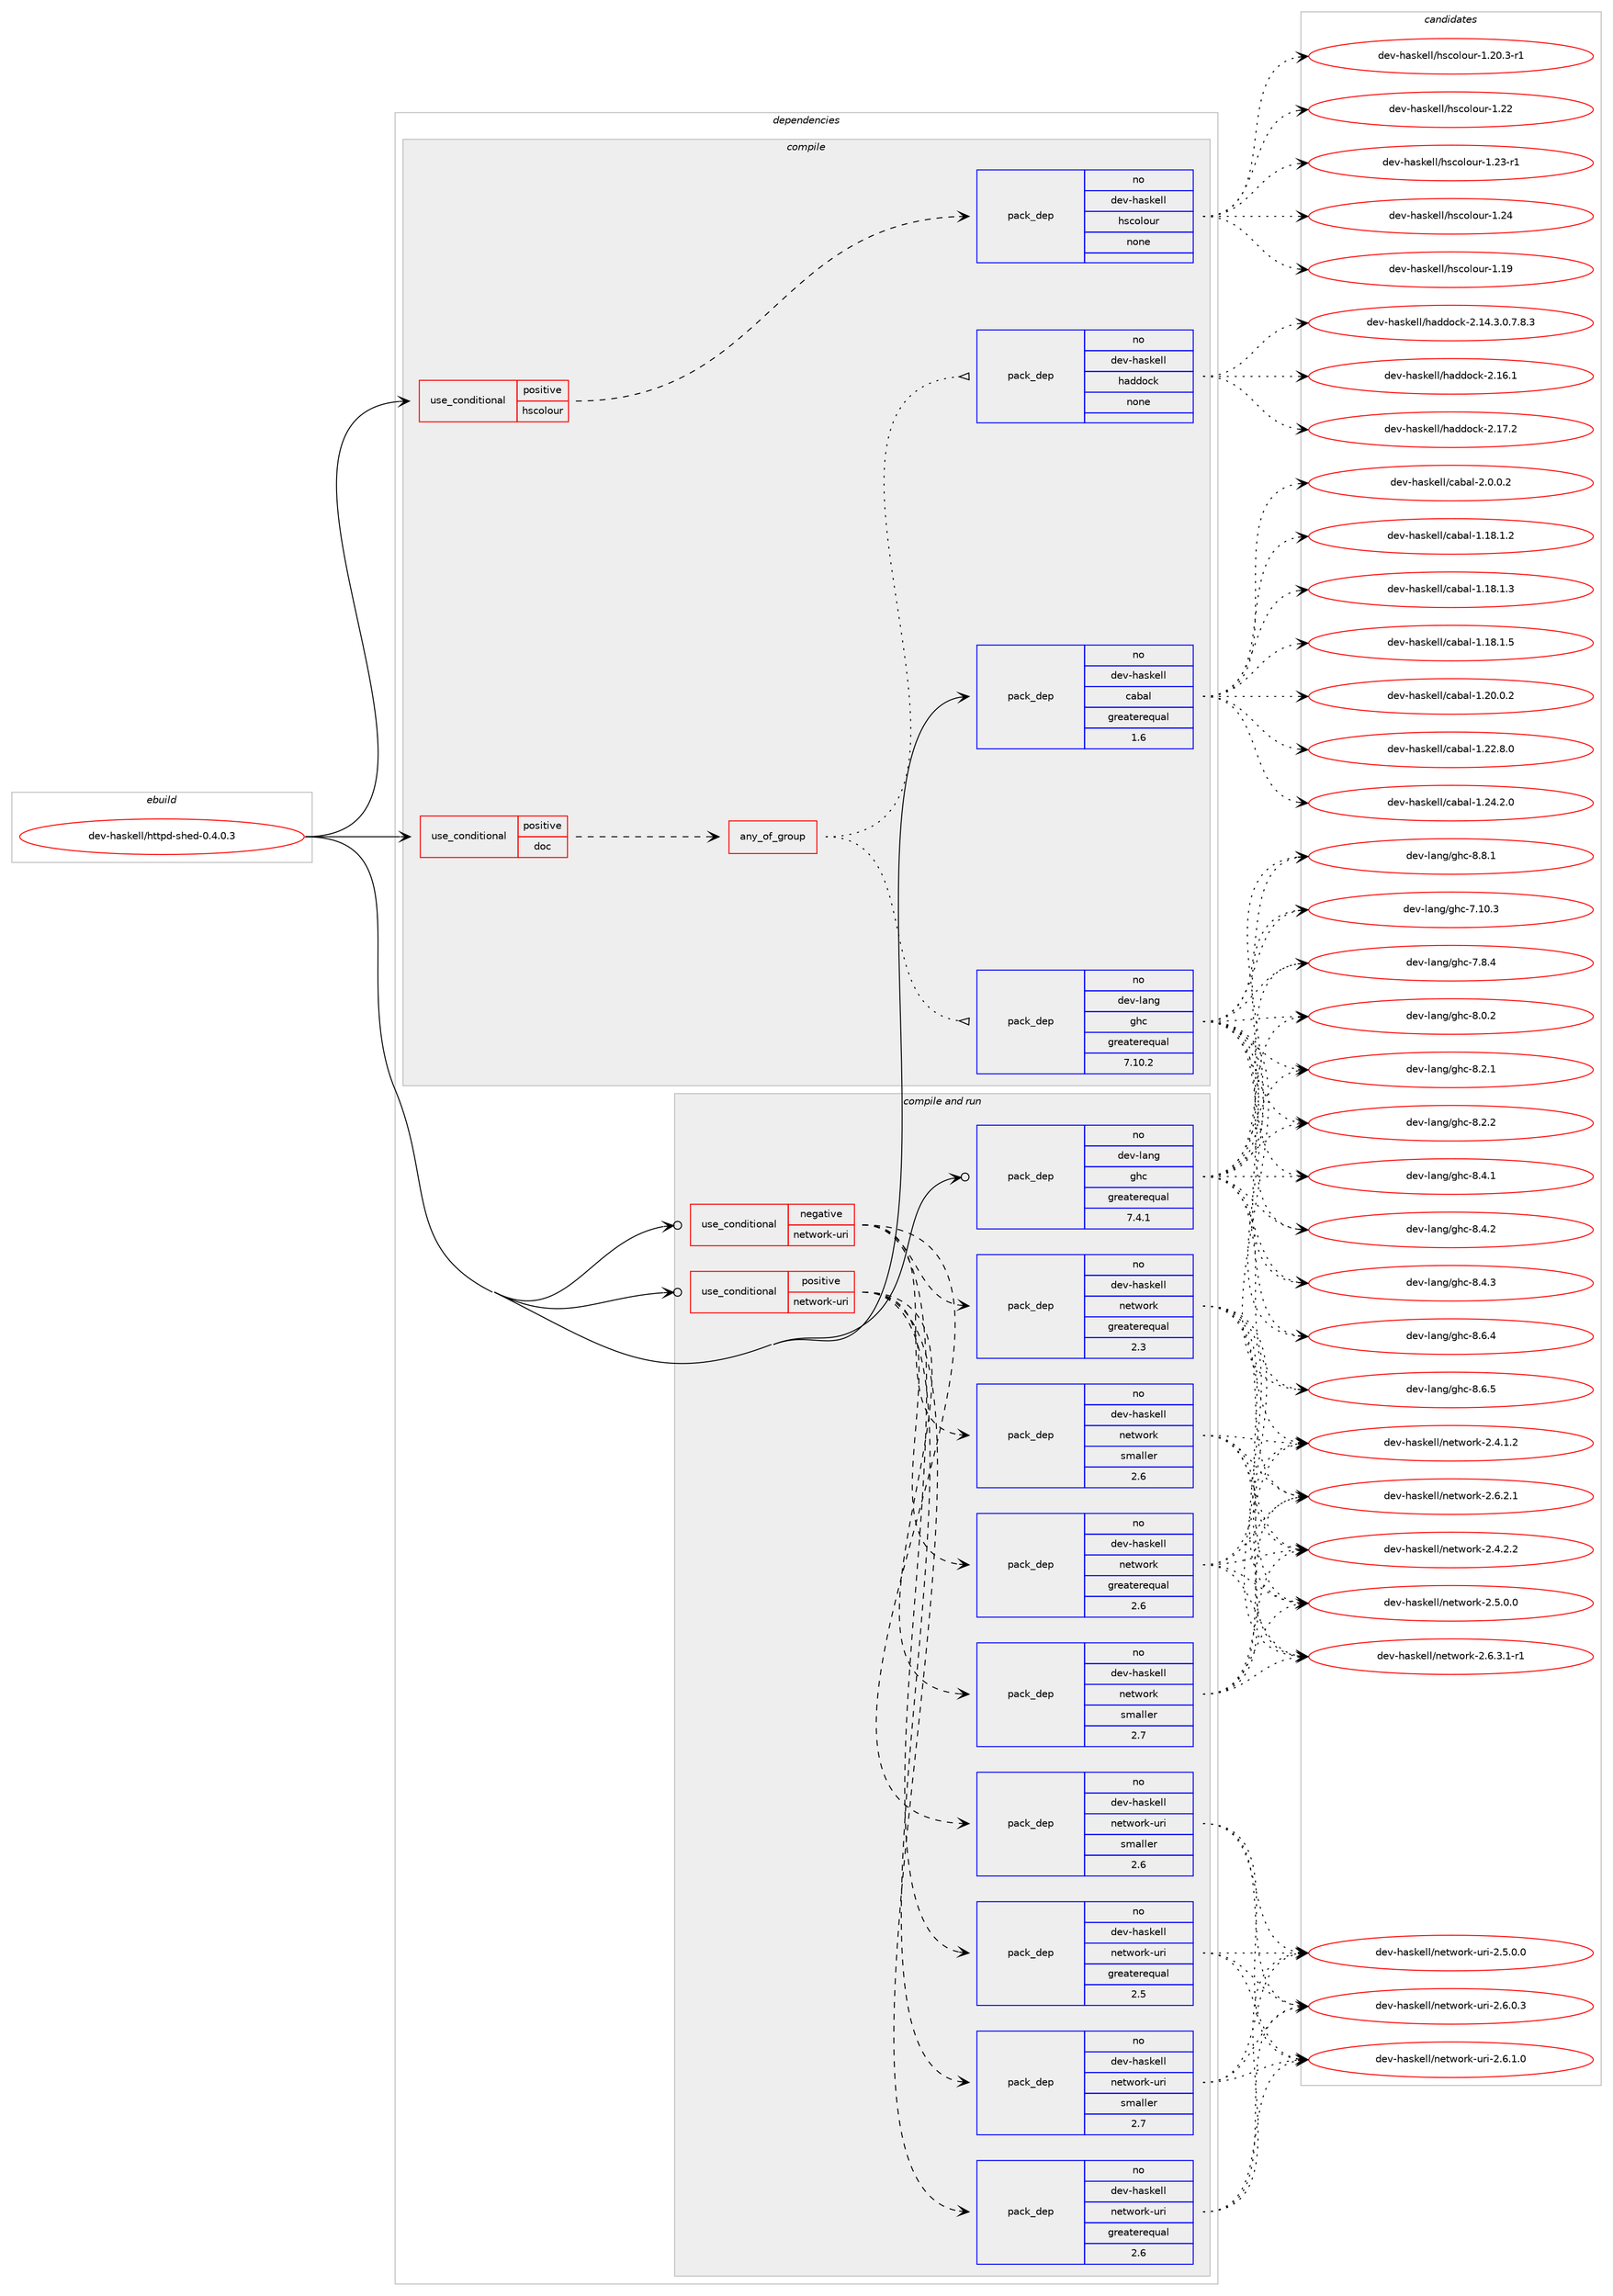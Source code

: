 digraph prolog {

# *************
# Graph options
# *************

newrank=true;
concentrate=true;
compound=true;
graph [rankdir=LR,fontname=Helvetica,fontsize=10,ranksep=1.5];#, ranksep=2.5, nodesep=0.2];
edge  [arrowhead=vee];
node  [fontname=Helvetica,fontsize=10];

# **********
# The ebuild
# **********

subgraph cluster_leftcol {
color=gray;
rank=same;
label=<<i>ebuild</i>>;
id [label="dev-haskell/httpd-shed-0.4.0.3", color=red, width=4, href="../dev-haskell/httpd-shed-0.4.0.3.svg"];
}

# ****************
# The dependencies
# ****************

subgraph cluster_midcol {
color=gray;
label=<<i>dependencies</i>>;
subgraph cluster_compile {
fillcolor="#eeeeee";
style=filled;
label=<<i>compile</i>>;
subgraph cond126365 {
dependency536772 [label=<<TABLE BORDER="0" CELLBORDER="1" CELLSPACING="0" CELLPADDING="4"><TR><TD ROWSPAN="3" CELLPADDING="10">use_conditional</TD></TR><TR><TD>positive</TD></TR><TR><TD>doc</TD></TR></TABLE>>, shape=none, color=red];
subgraph any10071 {
dependency536773 [label=<<TABLE BORDER="0" CELLBORDER="1" CELLSPACING="0" CELLPADDING="4"><TR><TD CELLPADDING="10">any_of_group</TD></TR></TABLE>>, shape=none, color=red];subgraph pack399979 {
dependency536774 [label=<<TABLE BORDER="0" CELLBORDER="1" CELLSPACING="0" CELLPADDING="4" WIDTH="220"><TR><TD ROWSPAN="6" CELLPADDING="30">pack_dep</TD></TR><TR><TD WIDTH="110">no</TD></TR><TR><TD>dev-haskell</TD></TR><TR><TD>haddock</TD></TR><TR><TD>none</TD></TR><TR><TD></TD></TR></TABLE>>, shape=none, color=blue];
}
dependency536773:e -> dependency536774:w [weight=20,style="dotted",arrowhead="oinv"];
subgraph pack399980 {
dependency536775 [label=<<TABLE BORDER="0" CELLBORDER="1" CELLSPACING="0" CELLPADDING="4" WIDTH="220"><TR><TD ROWSPAN="6" CELLPADDING="30">pack_dep</TD></TR><TR><TD WIDTH="110">no</TD></TR><TR><TD>dev-lang</TD></TR><TR><TD>ghc</TD></TR><TR><TD>greaterequal</TD></TR><TR><TD>7.10.2</TD></TR></TABLE>>, shape=none, color=blue];
}
dependency536773:e -> dependency536775:w [weight=20,style="dotted",arrowhead="oinv"];
}
dependency536772:e -> dependency536773:w [weight=20,style="dashed",arrowhead="vee"];
}
id:e -> dependency536772:w [weight=20,style="solid",arrowhead="vee"];
subgraph cond126366 {
dependency536776 [label=<<TABLE BORDER="0" CELLBORDER="1" CELLSPACING="0" CELLPADDING="4"><TR><TD ROWSPAN="3" CELLPADDING="10">use_conditional</TD></TR><TR><TD>positive</TD></TR><TR><TD>hscolour</TD></TR></TABLE>>, shape=none, color=red];
subgraph pack399981 {
dependency536777 [label=<<TABLE BORDER="0" CELLBORDER="1" CELLSPACING="0" CELLPADDING="4" WIDTH="220"><TR><TD ROWSPAN="6" CELLPADDING="30">pack_dep</TD></TR><TR><TD WIDTH="110">no</TD></TR><TR><TD>dev-haskell</TD></TR><TR><TD>hscolour</TD></TR><TR><TD>none</TD></TR><TR><TD></TD></TR></TABLE>>, shape=none, color=blue];
}
dependency536776:e -> dependency536777:w [weight=20,style="dashed",arrowhead="vee"];
}
id:e -> dependency536776:w [weight=20,style="solid",arrowhead="vee"];
subgraph pack399982 {
dependency536778 [label=<<TABLE BORDER="0" CELLBORDER="1" CELLSPACING="0" CELLPADDING="4" WIDTH="220"><TR><TD ROWSPAN="6" CELLPADDING="30">pack_dep</TD></TR><TR><TD WIDTH="110">no</TD></TR><TR><TD>dev-haskell</TD></TR><TR><TD>cabal</TD></TR><TR><TD>greaterequal</TD></TR><TR><TD>1.6</TD></TR></TABLE>>, shape=none, color=blue];
}
id:e -> dependency536778:w [weight=20,style="solid",arrowhead="vee"];
}
subgraph cluster_compileandrun {
fillcolor="#eeeeee";
style=filled;
label=<<i>compile and run</i>>;
subgraph cond126367 {
dependency536779 [label=<<TABLE BORDER="0" CELLBORDER="1" CELLSPACING="0" CELLPADDING="4"><TR><TD ROWSPAN="3" CELLPADDING="10">use_conditional</TD></TR><TR><TD>negative</TD></TR><TR><TD>network-uri</TD></TR></TABLE>>, shape=none, color=red];
subgraph pack399983 {
dependency536780 [label=<<TABLE BORDER="0" CELLBORDER="1" CELLSPACING="0" CELLPADDING="4" WIDTH="220"><TR><TD ROWSPAN="6" CELLPADDING="30">pack_dep</TD></TR><TR><TD WIDTH="110">no</TD></TR><TR><TD>dev-haskell</TD></TR><TR><TD>network</TD></TR><TR><TD>greaterequal</TD></TR><TR><TD>2.3</TD></TR></TABLE>>, shape=none, color=blue];
}
dependency536779:e -> dependency536780:w [weight=20,style="dashed",arrowhead="vee"];
subgraph pack399984 {
dependency536781 [label=<<TABLE BORDER="0" CELLBORDER="1" CELLSPACING="0" CELLPADDING="4" WIDTH="220"><TR><TD ROWSPAN="6" CELLPADDING="30">pack_dep</TD></TR><TR><TD WIDTH="110">no</TD></TR><TR><TD>dev-haskell</TD></TR><TR><TD>network</TD></TR><TR><TD>smaller</TD></TR><TR><TD>2.6</TD></TR></TABLE>>, shape=none, color=blue];
}
dependency536779:e -> dependency536781:w [weight=20,style="dashed",arrowhead="vee"];
subgraph pack399985 {
dependency536782 [label=<<TABLE BORDER="0" CELLBORDER="1" CELLSPACING="0" CELLPADDING="4" WIDTH="220"><TR><TD ROWSPAN="6" CELLPADDING="30">pack_dep</TD></TR><TR><TD WIDTH="110">no</TD></TR><TR><TD>dev-haskell</TD></TR><TR><TD>network-uri</TD></TR><TR><TD>greaterequal</TD></TR><TR><TD>2.5</TD></TR></TABLE>>, shape=none, color=blue];
}
dependency536779:e -> dependency536782:w [weight=20,style="dashed",arrowhead="vee"];
subgraph pack399986 {
dependency536783 [label=<<TABLE BORDER="0" CELLBORDER="1" CELLSPACING="0" CELLPADDING="4" WIDTH="220"><TR><TD ROWSPAN="6" CELLPADDING="30">pack_dep</TD></TR><TR><TD WIDTH="110">no</TD></TR><TR><TD>dev-haskell</TD></TR><TR><TD>network-uri</TD></TR><TR><TD>smaller</TD></TR><TR><TD>2.6</TD></TR></TABLE>>, shape=none, color=blue];
}
dependency536779:e -> dependency536783:w [weight=20,style="dashed",arrowhead="vee"];
}
id:e -> dependency536779:w [weight=20,style="solid",arrowhead="odotvee"];
subgraph cond126368 {
dependency536784 [label=<<TABLE BORDER="0" CELLBORDER="1" CELLSPACING="0" CELLPADDING="4"><TR><TD ROWSPAN="3" CELLPADDING="10">use_conditional</TD></TR><TR><TD>positive</TD></TR><TR><TD>network-uri</TD></TR></TABLE>>, shape=none, color=red];
subgraph pack399987 {
dependency536785 [label=<<TABLE BORDER="0" CELLBORDER="1" CELLSPACING="0" CELLPADDING="4" WIDTH="220"><TR><TD ROWSPAN="6" CELLPADDING="30">pack_dep</TD></TR><TR><TD WIDTH="110">no</TD></TR><TR><TD>dev-haskell</TD></TR><TR><TD>network</TD></TR><TR><TD>greaterequal</TD></TR><TR><TD>2.6</TD></TR></TABLE>>, shape=none, color=blue];
}
dependency536784:e -> dependency536785:w [weight=20,style="dashed",arrowhead="vee"];
subgraph pack399988 {
dependency536786 [label=<<TABLE BORDER="0" CELLBORDER="1" CELLSPACING="0" CELLPADDING="4" WIDTH="220"><TR><TD ROWSPAN="6" CELLPADDING="30">pack_dep</TD></TR><TR><TD WIDTH="110">no</TD></TR><TR><TD>dev-haskell</TD></TR><TR><TD>network</TD></TR><TR><TD>smaller</TD></TR><TR><TD>2.7</TD></TR></TABLE>>, shape=none, color=blue];
}
dependency536784:e -> dependency536786:w [weight=20,style="dashed",arrowhead="vee"];
subgraph pack399989 {
dependency536787 [label=<<TABLE BORDER="0" CELLBORDER="1" CELLSPACING="0" CELLPADDING="4" WIDTH="220"><TR><TD ROWSPAN="6" CELLPADDING="30">pack_dep</TD></TR><TR><TD WIDTH="110">no</TD></TR><TR><TD>dev-haskell</TD></TR><TR><TD>network-uri</TD></TR><TR><TD>greaterequal</TD></TR><TR><TD>2.6</TD></TR></TABLE>>, shape=none, color=blue];
}
dependency536784:e -> dependency536787:w [weight=20,style="dashed",arrowhead="vee"];
subgraph pack399990 {
dependency536788 [label=<<TABLE BORDER="0" CELLBORDER="1" CELLSPACING="0" CELLPADDING="4" WIDTH="220"><TR><TD ROWSPAN="6" CELLPADDING="30">pack_dep</TD></TR><TR><TD WIDTH="110">no</TD></TR><TR><TD>dev-haskell</TD></TR><TR><TD>network-uri</TD></TR><TR><TD>smaller</TD></TR><TR><TD>2.7</TD></TR></TABLE>>, shape=none, color=blue];
}
dependency536784:e -> dependency536788:w [weight=20,style="dashed",arrowhead="vee"];
}
id:e -> dependency536784:w [weight=20,style="solid",arrowhead="odotvee"];
subgraph pack399991 {
dependency536789 [label=<<TABLE BORDER="0" CELLBORDER="1" CELLSPACING="0" CELLPADDING="4" WIDTH="220"><TR><TD ROWSPAN="6" CELLPADDING="30">pack_dep</TD></TR><TR><TD WIDTH="110">no</TD></TR><TR><TD>dev-lang</TD></TR><TR><TD>ghc</TD></TR><TR><TD>greaterequal</TD></TR><TR><TD>7.4.1</TD></TR></TABLE>>, shape=none, color=blue];
}
id:e -> dependency536789:w [weight=20,style="solid",arrowhead="odotvee"];
}
subgraph cluster_run {
fillcolor="#eeeeee";
style=filled;
label=<<i>run</i>>;
}
}

# **************
# The candidates
# **************

subgraph cluster_choices {
rank=same;
color=gray;
label=<<i>candidates</i>>;

subgraph choice399979 {
color=black;
nodesep=1;
choice1001011184510497115107101108108471049710010011199107455046495246514648465546564651 [label="dev-haskell/haddock-2.14.3.0.7.8.3", color=red, width=4,href="../dev-haskell/haddock-2.14.3.0.7.8.3.svg"];
choice100101118451049711510710110810847104971001001119910745504649544649 [label="dev-haskell/haddock-2.16.1", color=red, width=4,href="../dev-haskell/haddock-2.16.1.svg"];
choice100101118451049711510710110810847104971001001119910745504649554650 [label="dev-haskell/haddock-2.17.2", color=red, width=4,href="../dev-haskell/haddock-2.17.2.svg"];
dependency536774:e -> choice1001011184510497115107101108108471049710010011199107455046495246514648465546564651:w [style=dotted,weight="100"];
dependency536774:e -> choice100101118451049711510710110810847104971001001119910745504649544649:w [style=dotted,weight="100"];
dependency536774:e -> choice100101118451049711510710110810847104971001001119910745504649554650:w [style=dotted,weight="100"];
}
subgraph choice399980 {
color=black;
nodesep=1;
choice1001011184510897110103471031049945554649484651 [label="dev-lang/ghc-7.10.3", color=red, width=4,href="../dev-lang/ghc-7.10.3.svg"];
choice10010111845108971101034710310499455546564652 [label="dev-lang/ghc-7.8.4", color=red, width=4,href="../dev-lang/ghc-7.8.4.svg"];
choice10010111845108971101034710310499455646484650 [label="dev-lang/ghc-8.0.2", color=red, width=4,href="../dev-lang/ghc-8.0.2.svg"];
choice10010111845108971101034710310499455646504649 [label="dev-lang/ghc-8.2.1", color=red, width=4,href="../dev-lang/ghc-8.2.1.svg"];
choice10010111845108971101034710310499455646504650 [label="dev-lang/ghc-8.2.2", color=red, width=4,href="../dev-lang/ghc-8.2.2.svg"];
choice10010111845108971101034710310499455646524649 [label="dev-lang/ghc-8.4.1", color=red, width=4,href="../dev-lang/ghc-8.4.1.svg"];
choice10010111845108971101034710310499455646524650 [label="dev-lang/ghc-8.4.2", color=red, width=4,href="../dev-lang/ghc-8.4.2.svg"];
choice10010111845108971101034710310499455646524651 [label="dev-lang/ghc-8.4.3", color=red, width=4,href="../dev-lang/ghc-8.4.3.svg"];
choice10010111845108971101034710310499455646544652 [label="dev-lang/ghc-8.6.4", color=red, width=4,href="../dev-lang/ghc-8.6.4.svg"];
choice10010111845108971101034710310499455646544653 [label="dev-lang/ghc-8.6.5", color=red, width=4,href="../dev-lang/ghc-8.6.5.svg"];
choice10010111845108971101034710310499455646564649 [label="dev-lang/ghc-8.8.1", color=red, width=4,href="../dev-lang/ghc-8.8.1.svg"];
dependency536775:e -> choice1001011184510897110103471031049945554649484651:w [style=dotted,weight="100"];
dependency536775:e -> choice10010111845108971101034710310499455546564652:w [style=dotted,weight="100"];
dependency536775:e -> choice10010111845108971101034710310499455646484650:w [style=dotted,weight="100"];
dependency536775:e -> choice10010111845108971101034710310499455646504649:w [style=dotted,weight="100"];
dependency536775:e -> choice10010111845108971101034710310499455646504650:w [style=dotted,weight="100"];
dependency536775:e -> choice10010111845108971101034710310499455646524649:w [style=dotted,weight="100"];
dependency536775:e -> choice10010111845108971101034710310499455646524650:w [style=dotted,weight="100"];
dependency536775:e -> choice10010111845108971101034710310499455646524651:w [style=dotted,weight="100"];
dependency536775:e -> choice10010111845108971101034710310499455646544652:w [style=dotted,weight="100"];
dependency536775:e -> choice10010111845108971101034710310499455646544653:w [style=dotted,weight="100"];
dependency536775:e -> choice10010111845108971101034710310499455646564649:w [style=dotted,weight="100"];
}
subgraph choice399981 {
color=black;
nodesep=1;
choice100101118451049711510710110810847104115991111081111171144549464957 [label="dev-haskell/hscolour-1.19", color=red, width=4,href="../dev-haskell/hscolour-1.19.svg"];
choice10010111845104971151071011081084710411599111108111117114454946504846514511449 [label="dev-haskell/hscolour-1.20.3-r1", color=red, width=4,href="../dev-haskell/hscolour-1.20.3-r1.svg"];
choice100101118451049711510710110810847104115991111081111171144549465050 [label="dev-haskell/hscolour-1.22", color=red, width=4,href="../dev-haskell/hscolour-1.22.svg"];
choice1001011184510497115107101108108471041159911110811111711445494650514511449 [label="dev-haskell/hscolour-1.23-r1", color=red, width=4,href="../dev-haskell/hscolour-1.23-r1.svg"];
choice100101118451049711510710110810847104115991111081111171144549465052 [label="dev-haskell/hscolour-1.24", color=red, width=4,href="../dev-haskell/hscolour-1.24.svg"];
dependency536777:e -> choice100101118451049711510710110810847104115991111081111171144549464957:w [style=dotted,weight="100"];
dependency536777:e -> choice10010111845104971151071011081084710411599111108111117114454946504846514511449:w [style=dotted,weight="100"];
dependency536777:e -> choice100101118451049711510710110810847104115991111081111171144549465050:w [style=dotted,weight="100"];
dependency536777:e -> choice1001011184510497115107101108108471041159911110811111711445494650514511449:w [style=dotted,weight="100"];
dependency536777:e -> choice100101118451049711510710110810847104115991111081111171144549465052:w [style=dotted,weight="100"];
}
subgraph choice399982 {
color=black;
nodesep=1;
choice10010111845104971151071011081084799979897108454946495646494650 [label="dev-haskell/cabal-1.18.1.2", color=red, width=4,href="../dev-haskell/cabal-1.18.1.2.svg"];
choice10010111845104971151071011081084799979897108454946495646494651 [label="dev-haskell/cabal-1.18.1.3", color=red, width=4,href="../dev-haskell/cabal-1.18.1.3.svg"];
choice10010111845104971151071011081084799979897108454946495646494653 [label="dev-haskell/cabal-1.18.1.5", color=red, width=4,href="../dev-haskell/cabal-1.18.1.5.svg"];
choice10010111845104971151071011081084799979897108454946504846484650 [label="dev-haskell/cabal-1.20.0.2", color=red, width=4,href="../dev-haskell/cabal-1.20.0.2.svg"];
choice10010111845104971151071011081084799979897108454946505046564648 [label="dev-haskell/cabal-1.22.8.0", color=red, width=4,href="../dev-haskell/cabal-1.22.8.0.svg"];
choice10010111845104971151071011081084799979897108454946505246504648 [label="dev-haskell/cabal-1.24.2.0", color=red, width=4,href="../dev-haskell/cabal-1.24.2.0.svg"];
choice100101118451049711510710110810847999798971084550464846484650 [label="dev-haskell/cabal-2.0.0.2", color=red, width=4,href="../dev-haskell/cabal-2.0.0.2.svg"];
dependency536778:e -> choice10010111845104971151071011081084799979897108454946495646494650:w [style=dotted,weight="100"];
dependency536778:e -> choice10010111845104971151071011081084799979897108454946495646494651:w [style=dotted,weight="100"];
dependency536778:e -> choice10010111845104971151071011081084799979897108454946495646494653:w [style=dotted,weight="100"];
dependency536778:e -> choice10010111845104971151071011081084799979897108454946504846484650:w [style=dotted,weight="100"];
dependency536778:e -> choice10010111845104971151071011081084799979897108454946505046564648:w [style=dotted,weight="100"];
dependency536778:e -> choice10010111845104971151071011081084799979897108454946505246504648:w [style=dotted,weight="100"];
dependency536778:e -> choice100101118451049711510710110810847999798971084550464846484650:w [style=dotted,weight="100"];
}
subgraph choice399983 {
color=black;
nodesep=1;
choice1001011184510497115107101108108471101011161191111141074550465246494650 [label="dev-haskell/network-2.4.1.2", color=red, width=4,href="../dev-haskell/network-2.4.1.2.svg"];
choice1001011184510497115107101108108471101011161191111141074550465246504650 [label="dev-haskell/network-2.4.2.2", color=red, width=4,href="../dev-haskell/network-2.4.2.2.svg"];
choice1001011184510497115107101108108471101011161191111141074550465346484648 [label="dev-haskell/network-2.5.0.0", color=red, width=4,href="../dev-haskell/network-2.5.0.0.svg"];
choice1001011184510497115107101108108471101011161191111141074550465446504649 [label="dev-haskell/network-2.6.2.1", color=red, width=4,href="../dev-haskell/network-2.6.2.1.svg"];
choice10010111845104971151071011081084711010111611911111410745504654465146494511449 [label="dev-haskell/network-2.6.3.1-r1", color=red, width=4,href="../dev-haskell/network-2.6.3.1-r1.svg"];
dependency536780:e -> choice1001011184510497115107101108108471101011161191111141074550465246494650:w [style=dotted,weight="100"];
dependency536780:e -> choice1001011184510497115107101108108471101011161191111141074550465246504650:w [style=dotted,weight="100"];
dependency536780:e -> choice1001011184510497115107101108108471101011161191111141074550465346484648:w [style=dotted,weight="100"];
dependency536780:e -> choice1001011184510497115107101108108471101011161191111141074550465446504649:w [style=dotted,weight="100"];
dependency536780:e -> choice10010111845104971151071011081084711010111611911111410745504654465146494511449:w [style=dotted,weight="100"];
}
subgraph choice399984 {
color=black;
nodesep=1;
choice1001011184510497115107101108108471101011161191111141074550465246494650 [label="dev-haskell/network-2.4.1.2", color=red, width=4,href="../dev-haskell/network-2.4.1.2.svg"];
choice1001011184510497115107101108108471101011161191111141074550465246504650 [label="dev-haskell/network-2.4.2.2", color=red, width=4,href="../dev-haskell/network-2.4.2.2.svg"];
choice1001011184510497115107101108108471101011161191111141074550465346484648 [label="dev-haskell/network-2.5.0.0", color=red, width=4,href="../dev-haskell/network-2.5.0.0.svg"];
choice1001011184510497115107101108108471101011161191111141074550465446504649 [label="dev-haskell/network-2.6.2.1", color=red, width=4,href="../dev-haskell/network-2.6.2.1.svg"];
choice10010111845104971151071011081084711010111611911111410745504654465146494511449 [label="dev-haskell/network-2.6.3.1-r1", color=red, width=4,href="../dev-haskell/network-2.6.3.1-r1.svg"];
dependency536781:e -> choice1001011184510497115107101108108471101011161191111141074550465246494650:w [style=dotted,weight="100"];
dependency536781:e -> choice1001011184510497115107101108108471101011161191111141074550465246504650:w [style=dotted,weight="100"];
dependency536781:e -> choice1001011184510497115107101108108471101011161191111141074550465346484648:w [style=dotted,weight="100"];
dependency536781:e -> choice1001011184510497115107101108108471101011161191111141074550465446504649:w [style=dotted,weight="100"];
dependency536781:e -> choice10010111845104971151071011081084711010111611911111410745504654465146494511449:w [style=dotted,weight="100"];
}
subgraph choice399985 {
color=black;
nodesep=1;
choice100101118451049711510710110810847110101116119111114107451171141054550465346484648 [label="dev-haskell/network-uri-2.5.0.0", color=red, width=4,href="../dev-haskell/network-uri-2.5.0.0.svg"];
choice100101118451049711510710110810847110101116119111114107451171141054550465446484651 [label="dev-haskell/network-uri-2.6.0.3", color=red, width=4,href="../dev-haskell/network-uri-2.6.0.3.svg"];
choice100101118451049711510710110810847110101116119111114107451171141054550465446494648 [label="dev-haskell/network-uri-2.6.1.0", color=red, width=4,href="../dev-haskell/network-uri-2.6.1.0.svg"];
dependency536782:e -> choice100101118451049711510710110810847110101116119111114107451171141054550465346484648:w [style=dotted,weight="100"];
dependency536782:e -> choice100101118451049711510710110810847110101116119111114107451171141054550465446484651:w [style=dotted,weight="100"];
dependency536782:e -> choice100101118451049711510710110810847110101116119111114107451171141054550465446494648:w [style=dotted,weight="100"];
}
subgraph choice399986 {
color=black;
nodesep=1;
choice100101118451049711510710110810847110101116119111114107451171141054550465346484648 [label="dev-haskell/network-uri-2.5.0.0", color=red, width=4,href="../dev-haskell/network-uri-2.5.0.0.svg"];
choice100101118451049711510710110810847110101116119111114107451171141054550465446484651 [label="dev-haskell/network-uri-2.6.0.3", color=red, width=4,href="../dev-haskell/network-uri-2.6.0.3.svg"];
choice100101118451049711510710110810847110101116119111114107451171141054550465446494648 [label="dev-haskell/network-uri-2.6.1.0", color=red, width=4,href="../dev-haskell/network-uri-2.6.1.0.svg"];
dependency536783:e -> choice100101118451049711510710110810847110101116119111114107451171141054550465346484648:w [style=dotted,weight="100"];
dependency536783:e -> choice100101118451049711510710110810847110101116119111114107451171141054550465446484651:w [style=dotted,weight="100"];
dependency536783:e -> choice100101118451049711510710110810847110101116119111114107451171141054550465446494648:w [style=dotted,weight="100"];
}
subgraph choice399987 {
color=black;
nodesep=1;
choice1001011184510497115107101108108471101011161191111141074550465246494650 [label="dev-haskell/network-2.4.1.2", color=red, width=4,href="../dev-haskell/network-2.4.1.2.svg"];
choice1001011184510497115107101108108471101011161191111141074550465246504650 [label="dev-haskell/network-2.4.2.2", color=red, width=4,href="../dev-haskell/network-2.4.2.2.svg"];
choice1001011184510497115107101108108471101011161191111141074550465346484648 [label="dev-haskell/network-2.5.0.0", color=red, width=4,href="../dev-haskell/network-2.5.0.0.svg"];
choice1001011184510497115107101108108471101011161191111141074550465446504649 [label="dev-haskell/network-2.6.2.1", color=red, width=4,href="../dev-haskell/network-2.6.2.1.svg"];
choice10010111845104971151071011081084711010111611911111410745504654465146494511449 [label="dev-haskell/network-2.6.3.1-r1", color=red, width=4,href="../dev-haskell/network-2.6.3.1-r1.svg"];
dependency536785:e -> choice1001011184510497115107101108108471101011161191111141074550465246494650:w [style=dotted,weight="100"];
dependency536785:e -> choice1001011184510497115107101108108471101011161191111141074550465246504650:w [style=dotted,weight="100"];
dependency536785:e -> choice1001011184510497115107101108108471101011161191111141074550465346484648:w [style=dotted,weight="100"];
dependency536785:e -> choice1001011184510497115107101108108471101011161191111141074550465446504649:w [style=dotted,weight="100"];
dependency536785:e -> choice10010111845104971151071011081084711010111611911111410745504654465146494511449:w [style=dotted,weight="100"];
}
subgraph choice399988 {
color=black;
nodesep=1;
choice1001011184510497115107101108108471101011161191111141074550465246494650 [label="dev-haskell/network-2.4.1.2", color=red, width=4,href="../dev-haskell/network-2.4.1.2.svg"];
choice1001011184510497115107101108108471101011161191111141074550465246504650 [label="dev-haskell/network-2.4.2.2", color=red, width=4,href="../dev-haskell/network-2.4.2.2.svg"];
choice1001011184510497115107101108108471101011161191111141074550465346484648 [label="dev-haskell/network-2.5.0.0", color=red, width=4,href="../dev-haskell/network-2.5.0.0.svg"];
choice1001011184510497115107101108108471101011161191111141074550465446504649 [label="dev-haskell/network-2.6.2.1", color=red, width=4,href="../dev-haskell/network-2.6.2.1.svg"];
choice10010111845104971151071011081084711010111611911111410745504654465146494511449 [label="dev-haskell/network-2.6.3.1-r1", color=red, width=4,href="../dev-haskell/network-2.6.3.1-r1.svg"];
dependency536786:e -> choice1001011184510497115107101108108471101011161191111141074550465246494650:w [style=dotted,weight="100"];
dependency536786:e -> choice1001011184510497115107101108108471101011161191111141074550465246504650:w [style=dotted,weight="100"];
dependency536786:e -> choice1001011184510497115107101108108471101011161191111141074550465346484648:w [style=dotted,weight="100"];
dependency536786:e -> choice1001011184510497115107101108108471101011161191111141074550465446504649:w [style=dotted,weight="100"];
dependency536786:e -> choice10010111845104971151071011081084711010111611911111410745504654465146494511449:w [style=dotted,weight="100"];
}
subgraph choice399989 {
color=black;
nodesep=1;
choice100101118451049711510710110810847110101116119111114107451171141054550465346484648 [label="dev-haskell/network-uri-2.5.0.0", color=red, width=4,href="../dev-haskell/network-uri-2.5.0.0.svg"];
choice100101118451049711510710110810847110101116119111114107451171141054550465446484651 [label="dev-haskell/network-uri-2.6.0.3", color=red, width=4,href="../dev-haskell/network-uri-2.6.0.3.svg"];
choice100101118451049711510710110810847110101116119111114107451171141054550465446494648 [label="dev-haskell/network-uri-2.6.1.0", color=red, width=4,href="../dev-haskell/network-uri-2.6.1.0.svg"];
dependency536787:e -> choice100101118451049711510710110810847110101116119111114107451171141054550465346484648:w [style=dotted,weight="100"];
dependency536787:e -> choice100101118451049711510710110810847110101116119111114107451171141054550465446484651:w [style=dotted,weight="100"];
dependency536787:e -> choice100101118451049711510710110810847110101116119111114107451171141054550465446494648:w [style=dotted,weight="100"];
}
subgraph choice399990 {
color=black;
nodesep=1;
choice100101118451049711510710110810847110101116119111114107451171141054550465346484648 [label="dev-haskell/network-uri-2.5.0.0", color=red, width=4,href="../dev-haskell/network-uri-2.5.0.0.svg"];
choice100101118451049711510710110810847110101116119111114107451171141054550465446484651 [label="dev-haskell/network-uri-2.6.0.3", color=red, width=4,href="../dev-haskell/network-uri-2.6.0.3.svg"];
choice100101118451049711510710110810847110101116119111114107451171141054550465446494648 [label="dev-haskell/network-uri-2.6.1.0", color=red, width=4,href="../dev-haskell/network-uri-2.6.1.0.svg"];
dependency536788:e -> choice100101118451049711510710110810847110101116119111114107451171141054550465346484648:w [style=dotted,weight="100"];
dependency536788:e -> choice100101118451049711510710110810847110101116119111114107451171141054550465446484651:w [style=dotted,weight="100"];
dependency536788:e -> choice100101118451049711510710110810847110101116119111114107451171141054550465446494648:w [style=dotted,weight="100"];
}
subgraph choice399991 {
color=black;
nodesep=1;
choice1001011184510897110103471031049945554649484651 [label="dev-lang/ghc-7.10.3", color=red, width=4,href="../dev-lang/ghc-7.10.3.svg"];
choice10010111845108971101034710310499455546564652 [label="dev-lang/ghc-7.8.4", color=red, width=4,href="../dev-lang/ghc-7.8.4.svg"];
choice10010111845108971101034710310499455646484650 [label="dev-lang/ghc-8.0.2", color=red, width=4,href="../dev-lang/ghc-8.0.2.svg"];
choice10010111845108971101034710310499455646504649 [label="dev-lang/ghc-8.2.1", color=red, width=4,href="../dev-lang/ghc-8.2.1.svg"];
choice10010111845108971101034710310499455646504650 [label="dev-lang/ghc-8.2.2", color=red, width=4,href="../dev-lang/ghc-8.2.2.svg"];
choice10010111845108971101034710310499455646524649 [label="dev-lang/ghc-8.4.1", color=red, width=4,href="../dev-lang/ghc-8.4.1.svg"];
choice10010111845108971101034710310499455646524650 [label="dev-lang/ghc-8.4.2", color=red, width=4,href="../dev-lang/ghc-8.4.2.svg"];
choice10010111845108971101034710310499455646524651 [label="dev-lang/ghc-8.4.3", color=red, width=4,href="../dev-lang/ghc-8.4.3.svg"];
choice10010111845108971101034710310499455646544652 [label="dev-lang/ghc-8.6.4", color=red, width=4,href="../dev-lang/ghc-8.6.4.svg"];
choice10010111845108971101034710310499455646544653 [label="dev-lang/ghc-8.6.5", color=red, width=4,href="../dev-lang/ghc-8.6.5.svg"];
choice10010111845108971101034710310499455646564649 [label="dev-lang/ghc-8.8.1", color=red, width=4,href="../dev-lang/ghc-8.8.1.svg"];
dependency536789:e -> choice1001011184510897110103471031049945554649484651:w [style=dotted,weight="100"];
dependency536789:e -> choice10010111845108971101034710310499455546564652:w [style=dotted,weight="100"];
dependency536789:e -> choice10010111845108971101034710310499455646484650:w [style=dotted,weight="100"];
dependency536789:e -> choice10010111845108971101034710310499455646504649:w [style=dotted,weight="100"];
dependency536789:e -> choice10010111845108971101034710310499455646504650:w [style=dotted,weight="100"];
dependency536789:e -> choice10010111845108971101034710310499455646524649:w [style=dotted,weight="100"];
dependency536789:e -> choice10010111845108971101034710310499455646524650:w [style=dotted,weight="100"];
dependency536789:e -> choice10010111845108971101034710310499455646524651:w [style=dotted,weight="100"];
dependency536789:e -> choice10010111845108971101034710310499455646544652:w [style=dotted,weight="100"];
dependency536789:e -> choice10010111845108971101034710310499455646544653:w [style=dotted,weight="100"];
dependency536789:e -> choice10010111845108971101034710310499455646564649:w [style=dotted,weight="100"];
}
}

}
